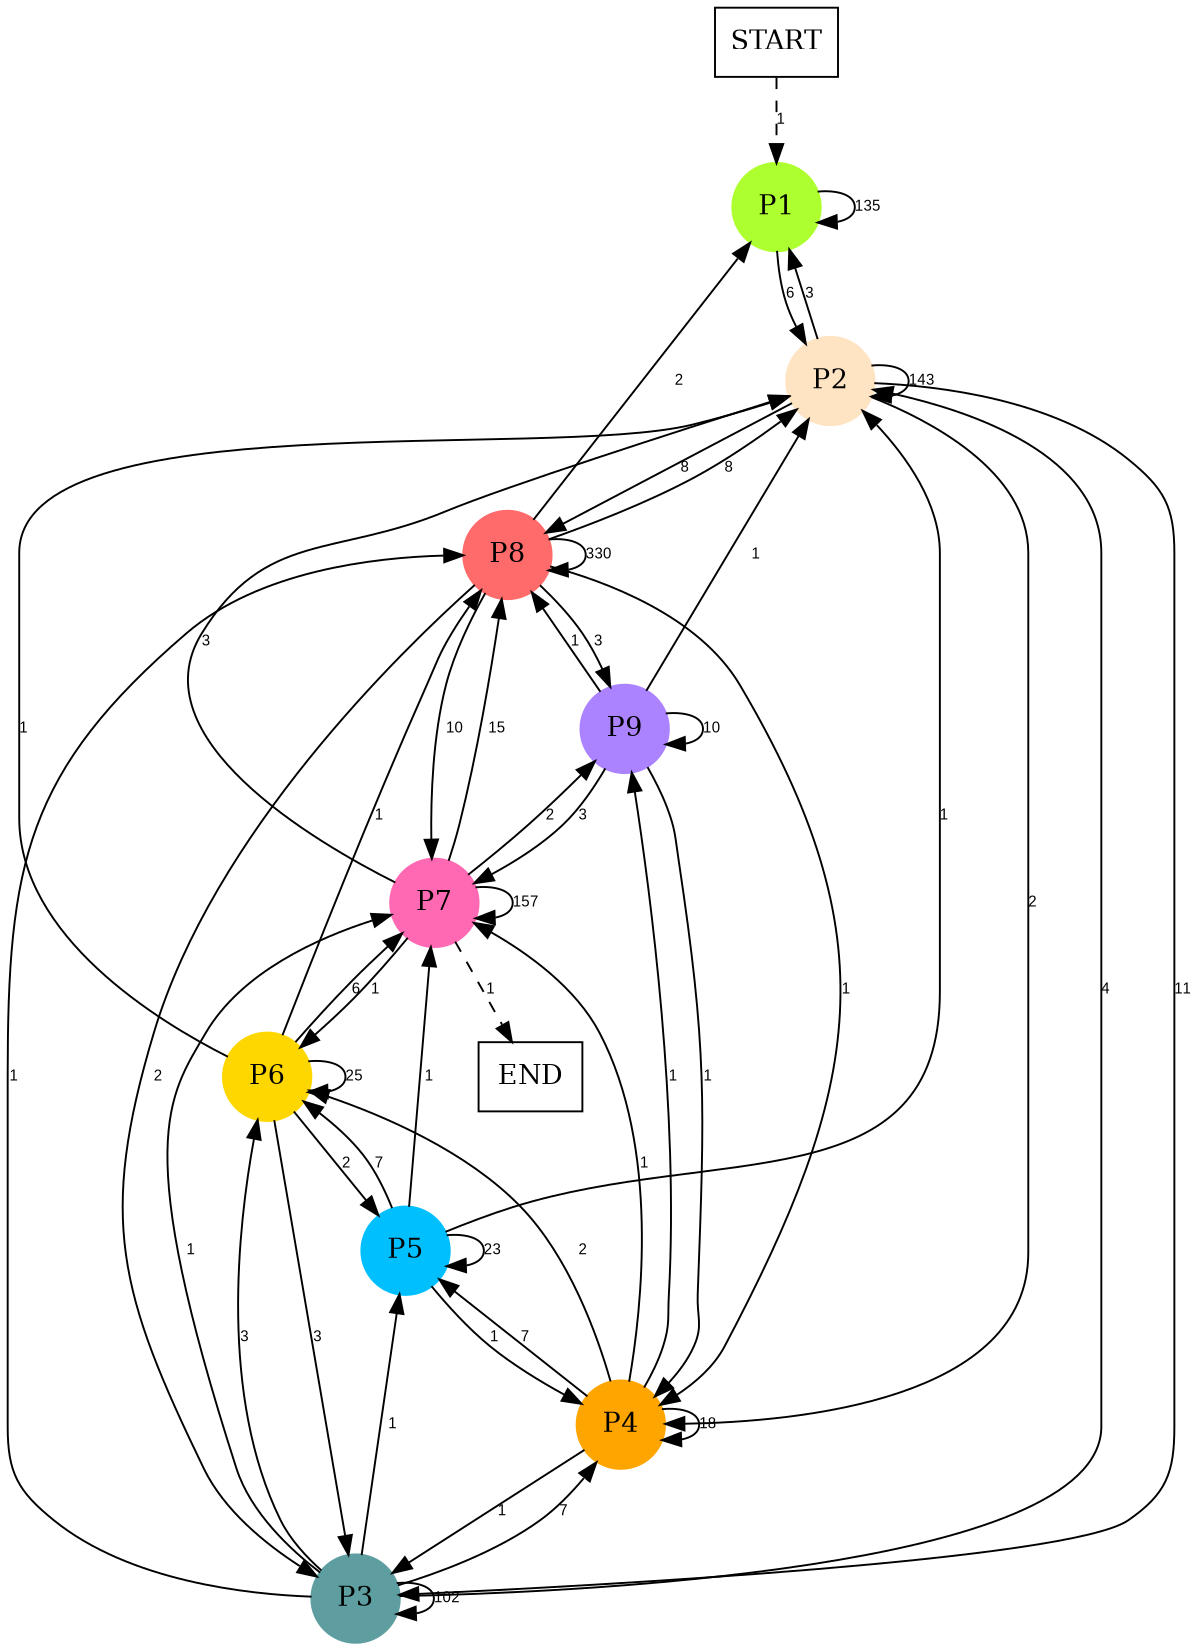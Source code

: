 digraph graphname {
	dpi = 150
	size="16,11!";
	margin = 0;
"P1" [shape=circle, color=greenyellow, style=filled]"P2" [shape=circle, color=bisque, style=filled]"P3" [shape=circle, color=cadetblue, style=filled]"P4" [shape=circle, color=orange, style=filled]"P5" [shape=circle, color=deepskyblue, style=filled]"P6" [shape=circle, color=gold, style=filled]"P8" [shape=circle, color=indianred1, style=filled]"P7" [shape=circle, color=hotpink, style=filled]"P9" [shape=circle, color=mediumpurple1, style=filled]"START" [shape=box, fillcolor=white, style=filled, color=black]"END" [shape=box, fillcolor=white, style=filled, color=black]"P1" -> "P1" [ label ="135" labelfloat=false fontname="Arial" fontsize=8]
"P1" -> "P2" [ label ="6" labelfloat=false fontname="Arial" fontsize=8]
"P2" -> "P1" [ label ="3" labelfloat=false fontname="Arial" fontsize=8]
"P2" -> "P2" [ label ="143" labelfloat=false fontname="Arial" fontsize=8]
"P2" -> "P3" [ label ="11" labelfloat=false fontname="Arial" fontsize=8]
"P2" -> "P4" [ label ="2" labelfloat=false fontname="Arial" fontsize=8]
"P2" -> "P8" [ label ="8" labelfloat=false fontname="Arial" fontsize=8]
"P3" -> "P2" [ label ="4" labelfloat=false fontname="Arial" fontsize=8]
"P3" -> "P3" [ label ="102" labelfloat=false fontname="Arial" fontsize=8]
"P3" -> "P4" [ label ="7" labelfloat=false fontname="Arial" fontsize=8]
"P3" -> "P5" [ label ="1" labelfloat=false fontname="Arial" fontsize=8]
"P3" -> "P6" [ label ="3" labelfloat=false fontname="Arial" fontsize=8]
"P3" -> "P8" [ label ="1" labelfloat=false fontname="Arial" fontsize=8]
"P3" -> "P7" [ label ="1" labelfloat=false fontname="Arial" fontsize=8]
"P4" -> "P3" [ label ="1" labelfloat=false fontname="Arial" fontsize=8]
"P4" -> "P4" [ label ="18" labelfloat=false fontname="Arial" fontsize=8]
"P4" -> "P5" [ label ="7" labelfloat=false fontname="Arial" fontsize=8]
"P4" -> "P6" [ label ="2" labelfloat=false fontname="Arial" fontsize=8]
"P4" -> "P7" [ label ="1" labelfloat=false fontname="Arial" fontsize=8]
"P4" -> "P9" [ label ="1" labelfloat=false fontname="Arial" fontsize=8]
"P5" -> "P2" [ label ="1" labelfloat=false fontname="Arial" fontsize=8]
"P5" -> "P4" [ label ="1" labelfloat=false fontname="Arial" fontsize=8]
"P5" -> "P5" [ label ="23" labelfloat=false fontname="Arial" fontsize=8]
"P5" -> "P6" [ label ="7" labelfloat=false fontname="Arial" fontsize=8]
"P5" -> "P7" [ label ="1" labelfloat=false fontname="Arial" fontsize=8]
"P6" -> "P2" [ label ="1" labelfloat=false fontname="Arial" fontsize=8]
"P6" -> "P3" [ label ="3" labelfloat=false fontname="Arial" fontsize=8]
"P6" -> "P5" [ label ="2" labelfloat=false fontname="Arial" fontsize=8]
"P6" -> "P6" [ label ="25" labelfloat=false fontname="Arial" fontsize=8]
"P6" -> "P8" [ label ="1" labelfloat=false fontname="Arial" fontsize=8]
"P6" -> "P7" [ label ="6" labelfloat=false fontname="Arial" fontsize=8]
"P8" -> "P1" [ label ="2" labelfloat=false fontname="Arial" fontsize=8]
"P8" -> "P2" [ label ="8" labelfloat=false fontname="Arial" fontsize=8]
"P8" -> "P3" [ label ="2" labelfloat=false fontname="Arial" fontsize=8]
"P8" -> "P4" [ label ="1" labelfloat=false fontname="Arial" fontsize=8]
"P8" -> "P8" [ label ="330" labelfloat=false fontname="Arial" fontsize=8]
"P8" -> "P7" [ label ="10" labelfloat=false fontname="Arial" fontsize=8]
"P8" -> "P9" [ label ="3" labelfloat=false fontname="Arial" fontsize=8]
"P7" -> "P2" [ label ="3" labelfloat=false fontname="Arial" fontsize=8]
"P7" -> "P6" [ label ="1" labelfloat=false fontname="Arial" fontsize=8]
"P7" -> "P8" [ label ="15" labelfloat=false fontname="Arial" fontsize=8]
"P7" -> "P7" [ label ="157" labelfloat=false fontname="Arial" fontsize=8]
"P7" -> "P9" [ label ="2" labelfloat=false fontname="Arial" fontsize=8]
"P7" -> "END" [ style = dashed label ="1" labelfloat=false fontname="Arial" fontsize=8]
"P9" -> "P2" [ label ="1" labelfloat=false fontname="Arial" fontsize=8]
"P9" -> "P4" [ label ="1" labelfloat=false fontname="Arial" fontsize=8]
"P9" -> "P8" [ label ="1" labelfloat=false fontname="Arial" fontsize=8]
"P9" -> "P7" [ label ="3" labelfloat=false fontname="Arial" fontsize=8]
"P9" -> "P9" [ label ="10" labelfloat=false fontname="Arial" fontsize=8]
"START" -> "P1" [ style = dashed label ="1" labelfloat=false fontname="Arial" fontsize=8]
}